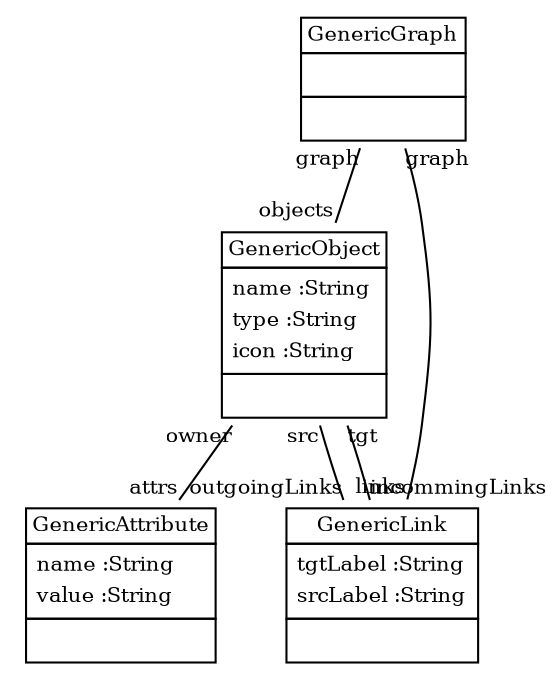 
 digraph ClassDiagram {
    node [shape = none, fontsize = 10]; 
    edge [fontsize = 10];
    
    
    _GenericGraph [label=<<table border='0' cellborder='1' cellspacing='0'> <tr> <td HREF="../src/org/sdmlib/models/objects/GenericGraph.java">GenericGraph</td> </tr> <tr><td><table border='0' cellborder='0' cellspacing='0'> <tr><td> </td></tr> </table></td></tr> <tr><td><table border='0' cellborder='0' cellspacing='0'> <tr><td> </td></tr> </table></td></tr> </table>>];
    _GenericObject [label=<<table border='0' cellborder='1' cellspacing='0'> <tr> <td HREF="../src/org/sdmlib/models/objects/GenericObject.java">GenericObject</td> </tr> <tr><td><table border='0' cellborder='0' cellspacing='0'> <tr><td align='left'>name :String</td></tr> <tr><td align='left'>type :String</td></tr> <tr><td align='left'>icon :String</td></tr>  </table></td></tr> <tr><td><table border='0' cellborder='0' cellspacing='0'> <tr><td> </td></tr> </table></td></tr> </table>>];
    _GenericAttribute [label=<<table border='0' cellborder='1' cellspacing='0'> <tr> <td HREF="../src/org/sdmlib/models/objects/GenericAttribute.java">GenericAttribute</td> </tr> <tr><td><table border='0' cellborder='0' cellspacing='0'> <tr><td align='left'>name :String</td></tr> <tr><td align='left'>value :String</td></tr>  </table></td></tr> <tr><td><table border='0' cellborder='0' cellspacing='0'> <tr><td> </td></tr> </table></td></tr> </table>>];
    _GenericLink [label=<<table border='0' cellborder='1' cellspacing='0'> <tr> <td HREF="../src/org/sdmlib/models/objects/GenericLink.java">GenericLink</td> </tr> <tr><td><table border='0' cellborder='0' cellspacing='0'> <tr><td align='left'>tgtLabel :String</td></tr> <tr><td align='left'>srcLabel :String</td></tr>  </table></td></tr> <tr><td><table border='0' cellborder='0' cellspacing='0'> <tr><td> </td></tr> </table></td></tr> </table>>];
    
    
    
    _GenericGraph -> _GenericObject [headlabel = "objects" taillabel = "graph" arrowhead = "none" ];
    _GenericObject -> _GenericAttribute [headlabel = "attrs" taillabel = "owner" arrowhead = "none" ];
    _GenericObject -> _GenericLink [headlabel = "outgoingLinks" taillabel = "src" arrowhead = "none" ];
    _GenericObject -> _GenericLink [headlabel = "incommingLinks" taillabel = "tgt" arrowhead = "none" ];
    _GenericGraph -> _GenericLink [headlabel = "links" taillabel = "graph" arrowhead = "none" ];
}
